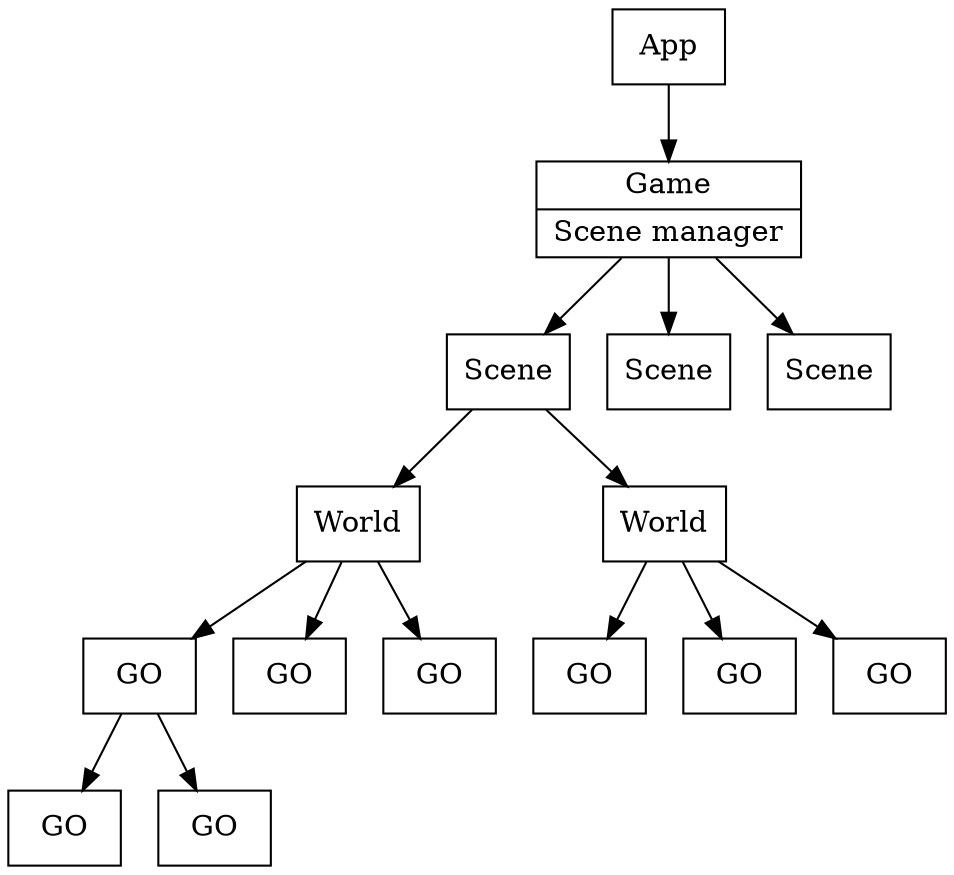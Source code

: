 digraph Game {
    graph [rankdir=TD,splines=line]
    node[shape=record]
    
    App
    Game[label="{Game|Scene manager}"]

    Scene0[label="Scene"]
    Scene1[label="Scene"]
    Scene2[label="Scene"]

    World0[label="World"]
    World1[label="World"]
        
    GO00[label="GO"]
    GO01[label="GO"]
    GO02[label="GO"]
        
    GO10[label="GO"]
    GO11[label="GO"]
    GO12[label="GO"]
    
    GO000[label="GO"]
    GO001[label="GO"] 
    
    App -> Game -> { Scene0, Scene1, Scene2 }
    Scene0 -> { World0, World1 }
    World0 -> { GO00, GO01, GO02 }
    World1 -> { GO10, GO11, GO12 }
    
    GO00 -> { GO000, GO001 }
}